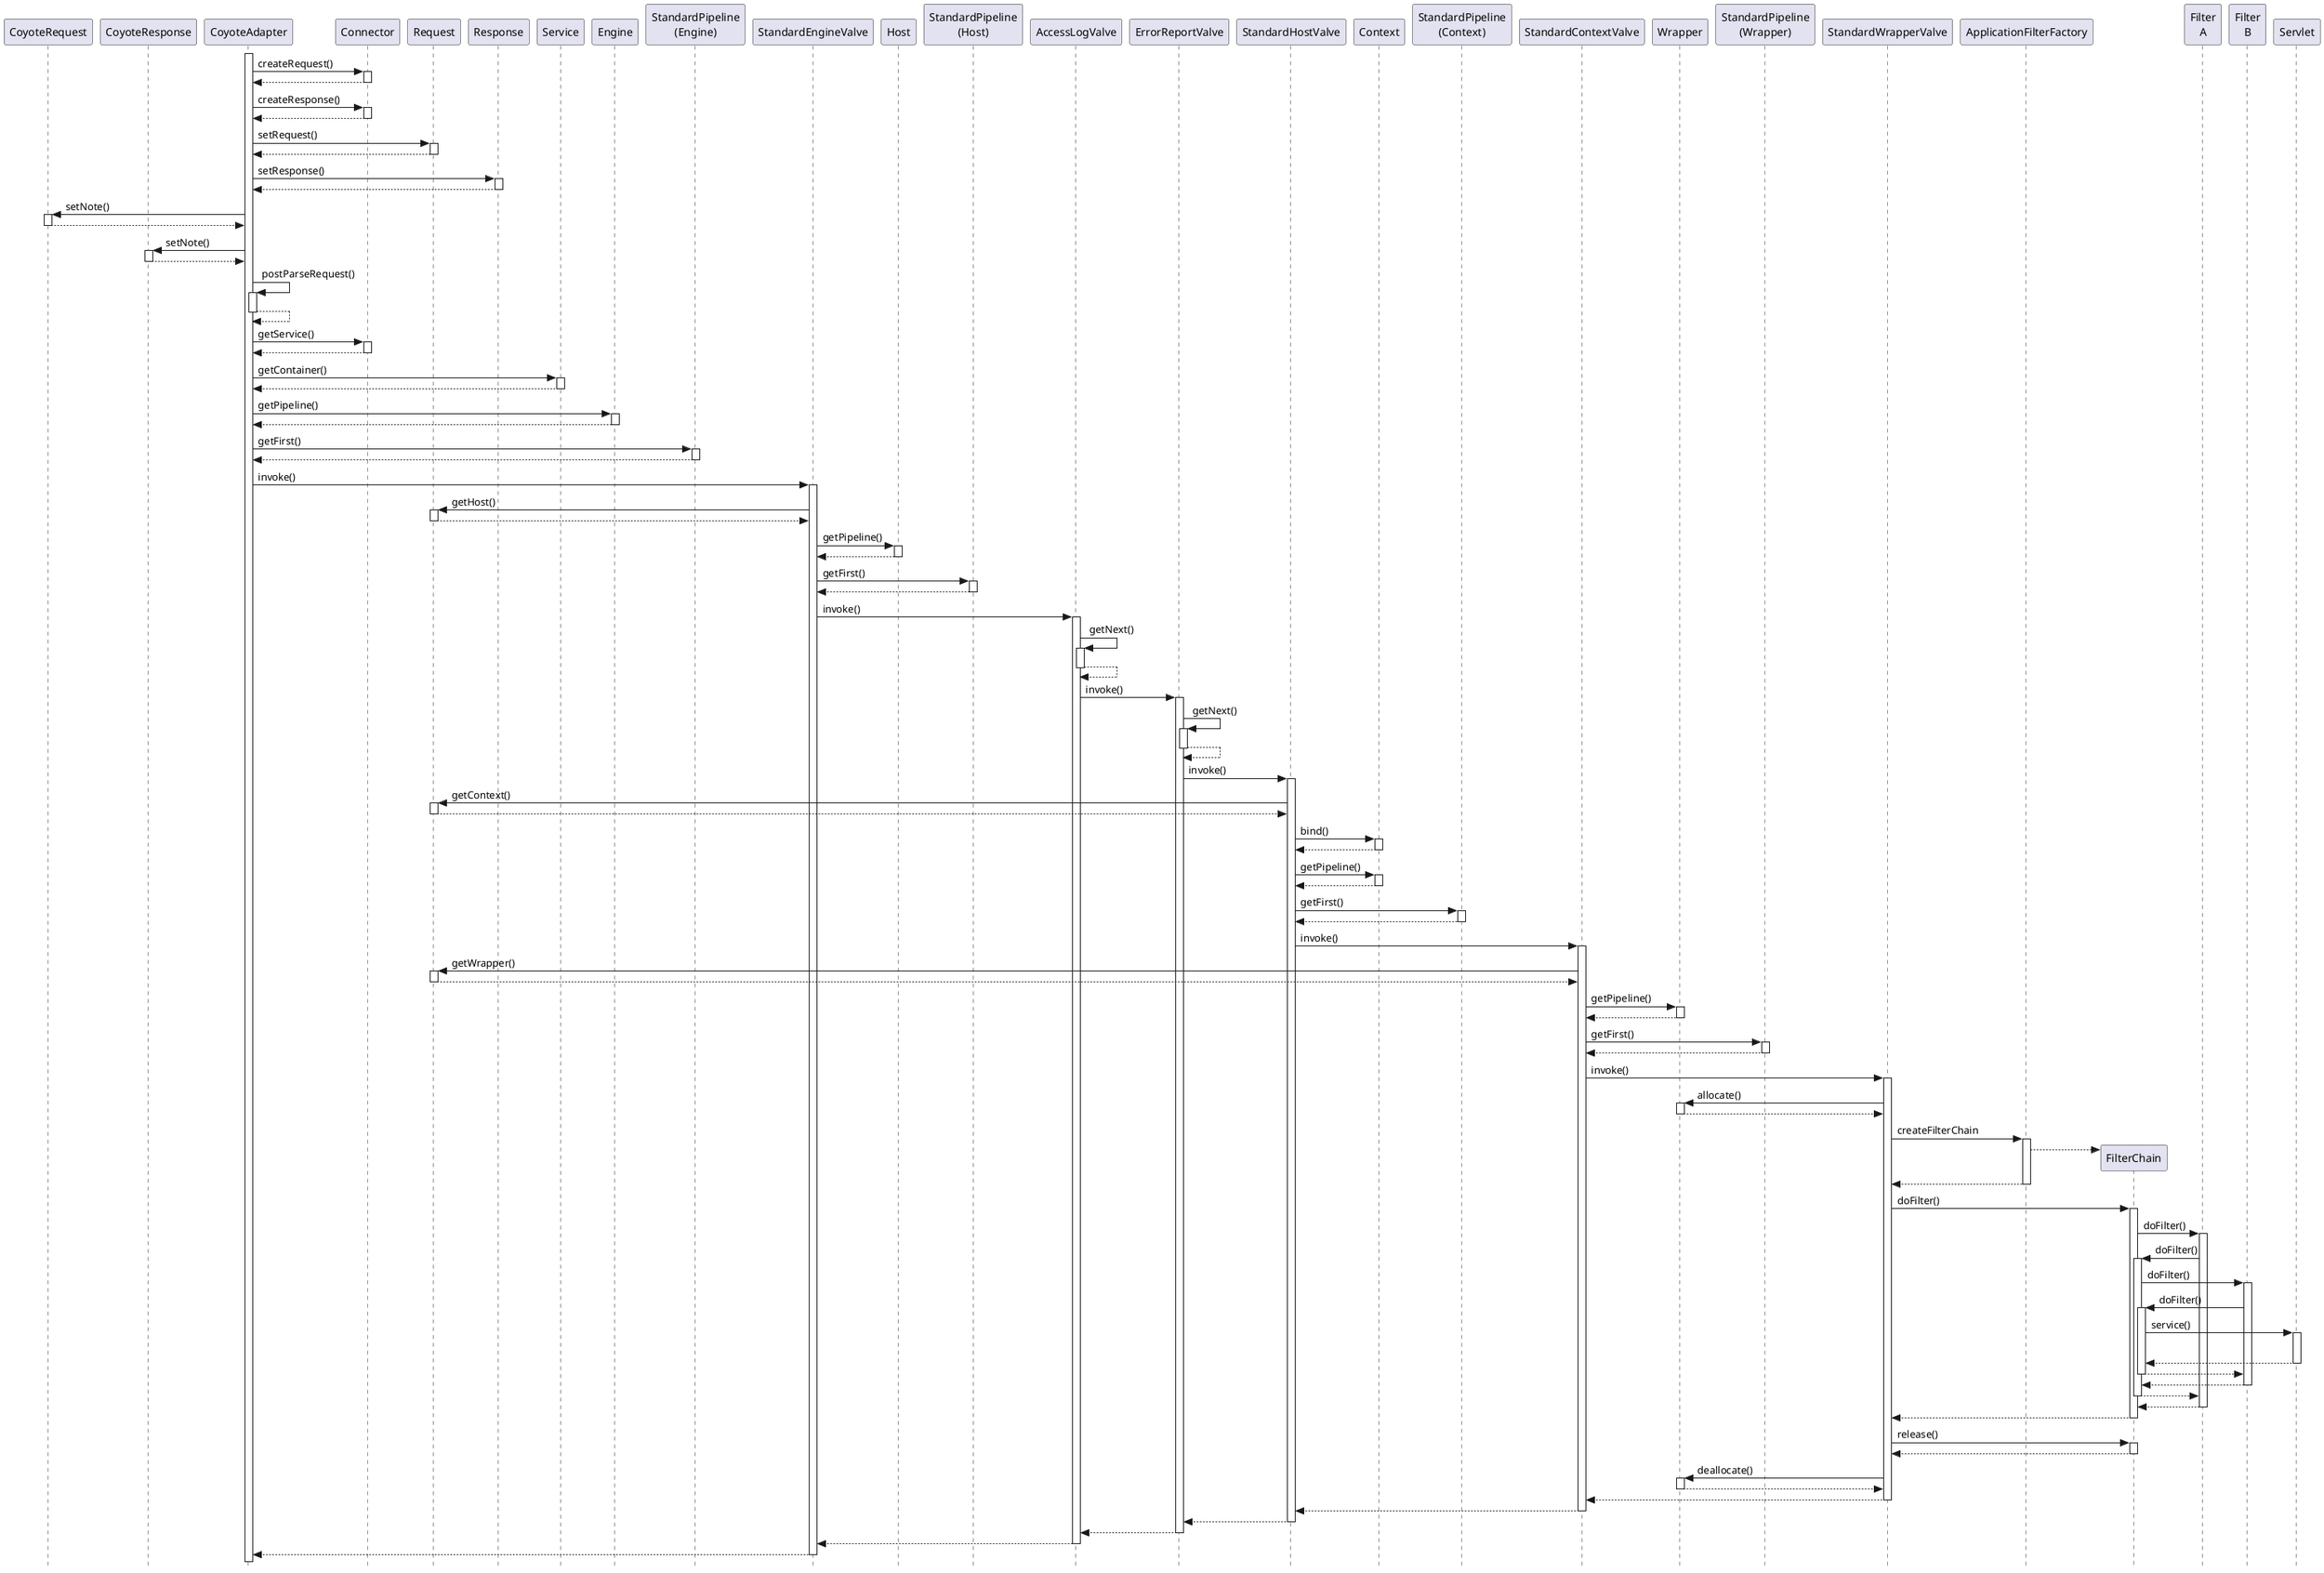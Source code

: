 @startuml

' Licensed to the Apache Software Foundation (ASF) under one or more
' contributor license agreements.  See the NOTICE file distributed with
' this work for additional information regarding copyright ownership.
' The ASF licenses this file to You under the Apache License, Version 2.0
' (the "License"); you may not use this file except in compliance with
' the License.  You may obtain a copy of the License at
'
'     http://www.apache.org/licenses/LICENSE-2.0
'
' Unless required by applicable law or agreed to in writing, software
' distributed under the License is distributed on an "AS IS" BASIS,
' WITHOUT WARRANTIES OR CONDITIONS OF ANY KIND, either express or implied.
' See the License for the specific language governing permissions and
' limitations under the License.

hide footbox
skinparam style strictuml

participant CoyoteRequest
participant CoyoteResponse
activate CoyoteAdapter

CoyoteAdapter -> Connector ++: createRequest()
return

CoyoteAdapter -> Connector ++: createResponse()
return

CoyoteAdapter -> Request ++: setRequest()
return
CoyoteAdapter -> Response ++: setResponse()
return
CoyoteAdapter -> CoyoteRequest ++: setNote()
return
CoyoteAdapter -> CoyoteResponse ++: setNote()
return

CoyoteAdapter -> CoyoteAdapter ++: postParseRequest()
return

CoyoteAdapter -> Connector ++: getService()
return
CoyoteAdapter -> Service ++: getContainer()
return
CoyoteAdapter -> Engine ++: getPipeline()
return
CoyoteAdapter -> "StandardPipeline\n(Engine)" ++: getFirst()
return
CoyoteAdapter -> StandardEngineValve ++: invoke()
StandardEngineValve -> Request ++: getHost()
return
StandardEngineValve -> Host ++: getPipeline()
return
StandardEngineValve -> "StandardPipeline\n(Host)" ++: getFirst()
return
StandardEngineValve -> AccessLogValve ++: invoke()
AccessLogValve -> AccessLogValve ++: getNext()
return
AccessLogValve -> ErrorReportValve ++: invoke()
ErrorReportValve -> ErrorReportValve ++: getNext()
return
ErrorReportValve -> StandardHostValve ++: invoke()
StandardHostValve -> Request ++: getContext()
return
StandardHostValve -> Context ++: bind()
return
StandardHostValve -> Context ++: getPipeline()
return
StandardHostValve -> "StandardPipeline\n(Context)" ++: getFirst()
return
StandardHostValve -> StandardContextValve ++: invoke()
StandardContextValve -> Request ++: getWrapper()
return
StandardContextValve -> Wrapper ++: getPipeline()
return
StandardContextValve -> "StandardPipeline\n(Wrapper)" ++: getFirst()
return
StandardContextValve -> StandardWrapperValve ++: invoke()
StandardWrapperValve -> Wrapper ++: allocate()
return
StandardWrapperValve -> ApplicationFilterFactory ++: createFilterChain
ApplicationFilterFactory --> FilterChain **:
return
StandardWrapperValve -> FilterChain ++: doFilter()
FilterChain -> "Filter\nA" ++: doFilter()
"Filter\nA" -> FilterChain ++: doFilter()
FilterChain -> "Filter\nB" ++: doFilter()
"Filter\nB" -> FilterChain ++: doFilter()
FilterChain -> Servlet ++: service()
|||
return
return
return
return
return
return
StandardWrapperValve -> FilterChain ++: release()
return
StandardWrapperValve -> Wrapper ++: deallocate()
return
return
return
return
return
return
return
@enduml